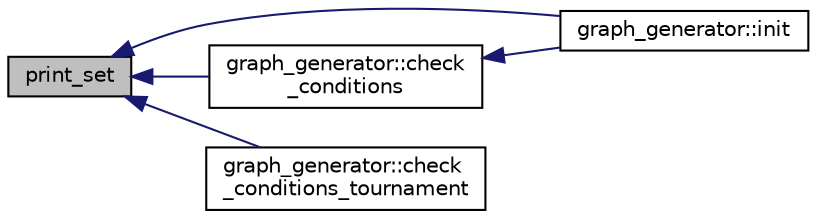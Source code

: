 digraph "print_set"
{
  edge [fontname="Helvetica",fontsize="10",labelfontname="Helvetica",labelfontsize="10"];
  node [fontname="Helvetica",fontsize="10",shape=record];
  rankdir="LR";
  Node4 [label="print_set",height=0.2,width=0.4,color="black", fillcolor="grey75", style="filled", fontcolor="black"];
  Node4 -> Node5 [dir="back",color="midnightblue",fontsize="10",style="solid",fontname="Helvetica"];
  Node5 [label="graph_generator::init",height=0.2,width=0.4,color="black", fillcolor="white", style="filled",URL="$d9/d91/classgraph__generator.html#acd2ec07214d869173eb1c9ffb3ec0312"];
  Node4 -> Node6 [dir="back",color="midnightblue",fontsize="10",style="solid",fontname="Helvetica"];
  Node6 [label="graph_generator::check\l_conditions",height=0.2,width=0.4,color="black", fillcolor="white", style="filled",URL="$d9/d91/classgraph__generator.html#a0e74d900ad772c4f39500aa4eccbaee0"];
  Node6 -> Node5 [dir="back",color="midnightblue",fontsize="10",style="solid",fontname="Helvetica"];
  Node4 -> Node7 [dir="back",color="midnightblue",fontsize="10",style="solid",fontname="Helvetica"];
  Node7 [label="graph_generator::check\l_conditions_tournament",height=0.2,width=0.4,color="black", fillcolor="white", style="filled",URL="$d9/d91/classgraph__generator.html#ab2d3a1fcd6641f5e9243b20cda46a65f"];
}
